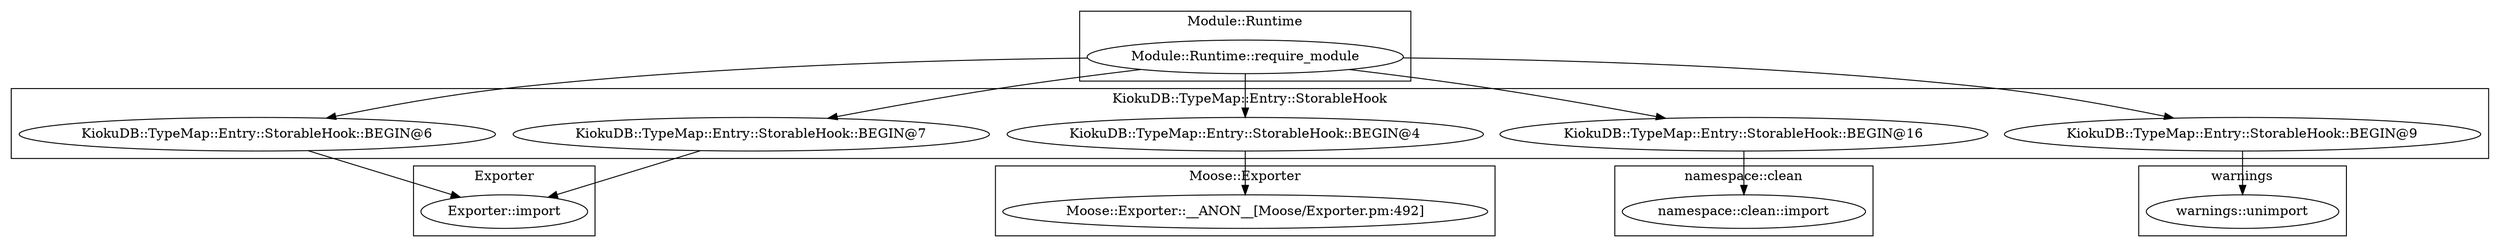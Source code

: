 digraph {
graph [overlap=false]
subgraph cluster_namespace_clean {
	label="namespace::clean";
	"namespace::clean::import";
}
subgraph cluster_warnings {
	label="warnings";
	"warnings::unimport";
}
subgraph cluster_Module_Runtime {
	label="Module::Runtime";
	"Module::Runtime::require_module";
}
subgraph cluster_Exporter {
	label="Exporter";
	"Exporter::import";
}
subgraph cluster_KiokuDB_TypeMap_Entry_StorableHook {
	label="KiokuDB::TypeMap::Entry::StorableHook";
	"KiokuDB::TypeMap::Entry::StorableHook::BEGIN@7";
	"KiokuDB::TypeMap::Entry::StorableHook::BEGIN@4";
	"KiokuDB::TypeMap::Entry::StorableHook::BEGIN@16";
	"KiokuDB::TypeMap::Entry::StorableHook::BEGIN@9";
	"KiokuDB::TypeMap::Entry::StorableHook::BEGIN@6";
}
subgraph cluster_Moose_Exporter {
	label="Moose::Exporter";
	"Moose::Exporter::__ANON__[Moose/Exporter.pm:492]";
}
"Module::Runtime::require_module" -> "KiokuDB::TypeMap::Entry::StorableHook::BEGIN@9";
"Module::Runtime::require_module" -> "KiokuDB::TypeMap::Entry::StorableHook::BEGIN@16";
"Module::Runtime::require_module" -> "KiokuDB::TypeMap::Entry::StorableHook::BEGIN@6";
"KiokuDB::TypeMap::Entry::StorableHook::BEGIN@16" -> "namespace::clean::import";
"KiokuDB::TypeMap::Entry::StorableHook::BEGIN@4" -> "Moose::Exporter::__ANON__[Moose/Exporter.pm:492]";
"Module::Runtime::require_module" -> "KiokuDB::TypeMap::Entry::StorableHook::BEGIN@4";
"KiokuDB::TypeMap::Entry::StorableHook::BEGIN@6" -> "Exporter::import";
"KiokuDB::TypeMap::Entry::StorableHook::BEGIN@7" -> "Exporter::import";
"KiokuDB::TypeMap::Entry::StorableHook::BEGIN@9" -> "warnings::unimport";
"Module::Runtime::require_module" -> "KiokuDB::TypeMap::Entry::StorableHook::BEGIN@7";
}
